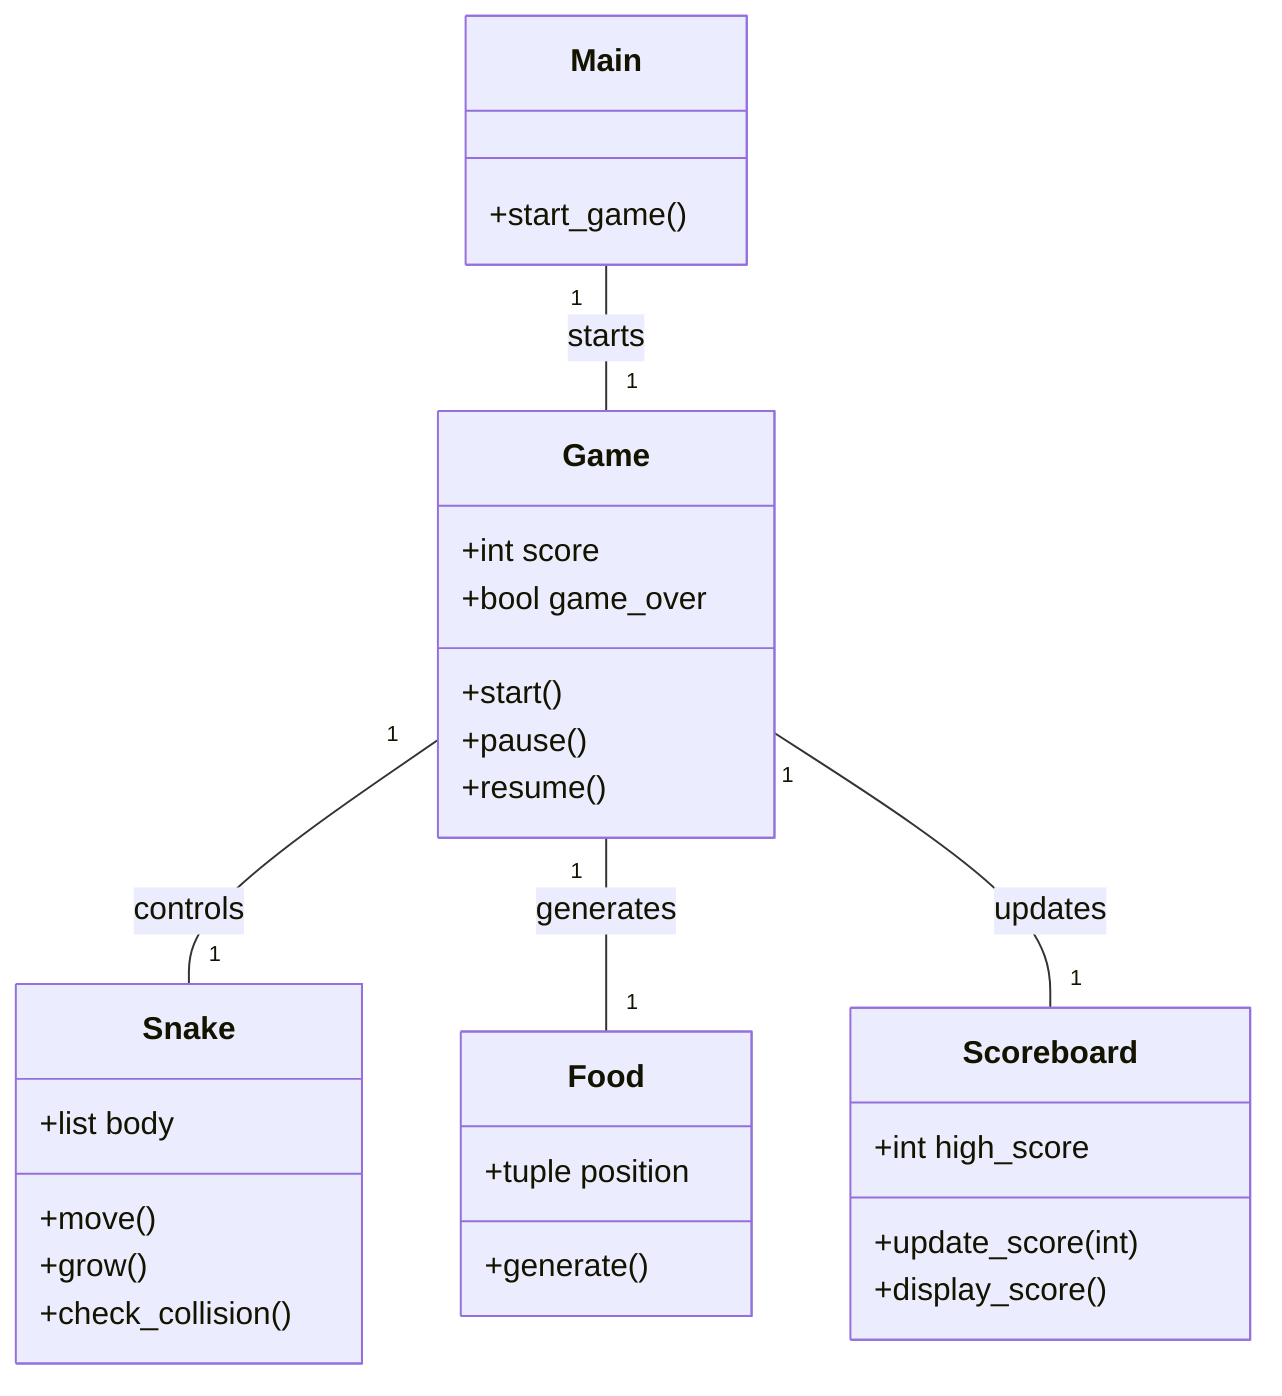 classDiagram
    class Main{
        +start_game()
    }
    class Game{
        +int score
        +bool game_over
        +start()
        +pause()
        +resume()
    }
    class Snake{
        +list body
        +move()
        +grow()
        +check_collision()
    }
    class Food{
        +tuple position
        +generate()
    }
    class Scoreboard{
        +int high_score
        +update_score(int)
        +display_score()
    }
    Main "1" -- "1" Game: starts
    Game "1" -- "1" Snake: controls
    Game "1" -- "1" Food: generates
    Game "1" -- "1" Scoreboard: updates
